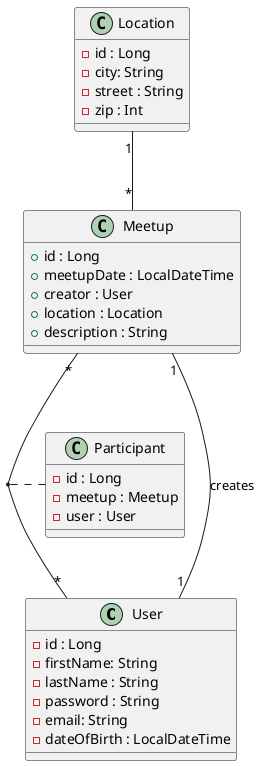 @startuml
class User {
    - id : Long
    - firstName: String
    - lastName : String
    - password : String
    - email: String
    - dateOfBirth : LocalDateTime
}
class Meetup {
    + id : Long
    + meetupDate : LocalDateTime
    + creator : User
    + location : Location
    + description : String
}

class Location {
    - id : Long
    - city: String
    - street : String
    - zip : Int
}

class Participant {
    - id : Long
    - meetup : Meetup
    - user : User
}



Location "1"--"*" Meetup : ""
Meetup "1"--"1" User : "creates"
Meetup "*"--"*" User : ""
(User, Meetup) .. Participant

@enduml